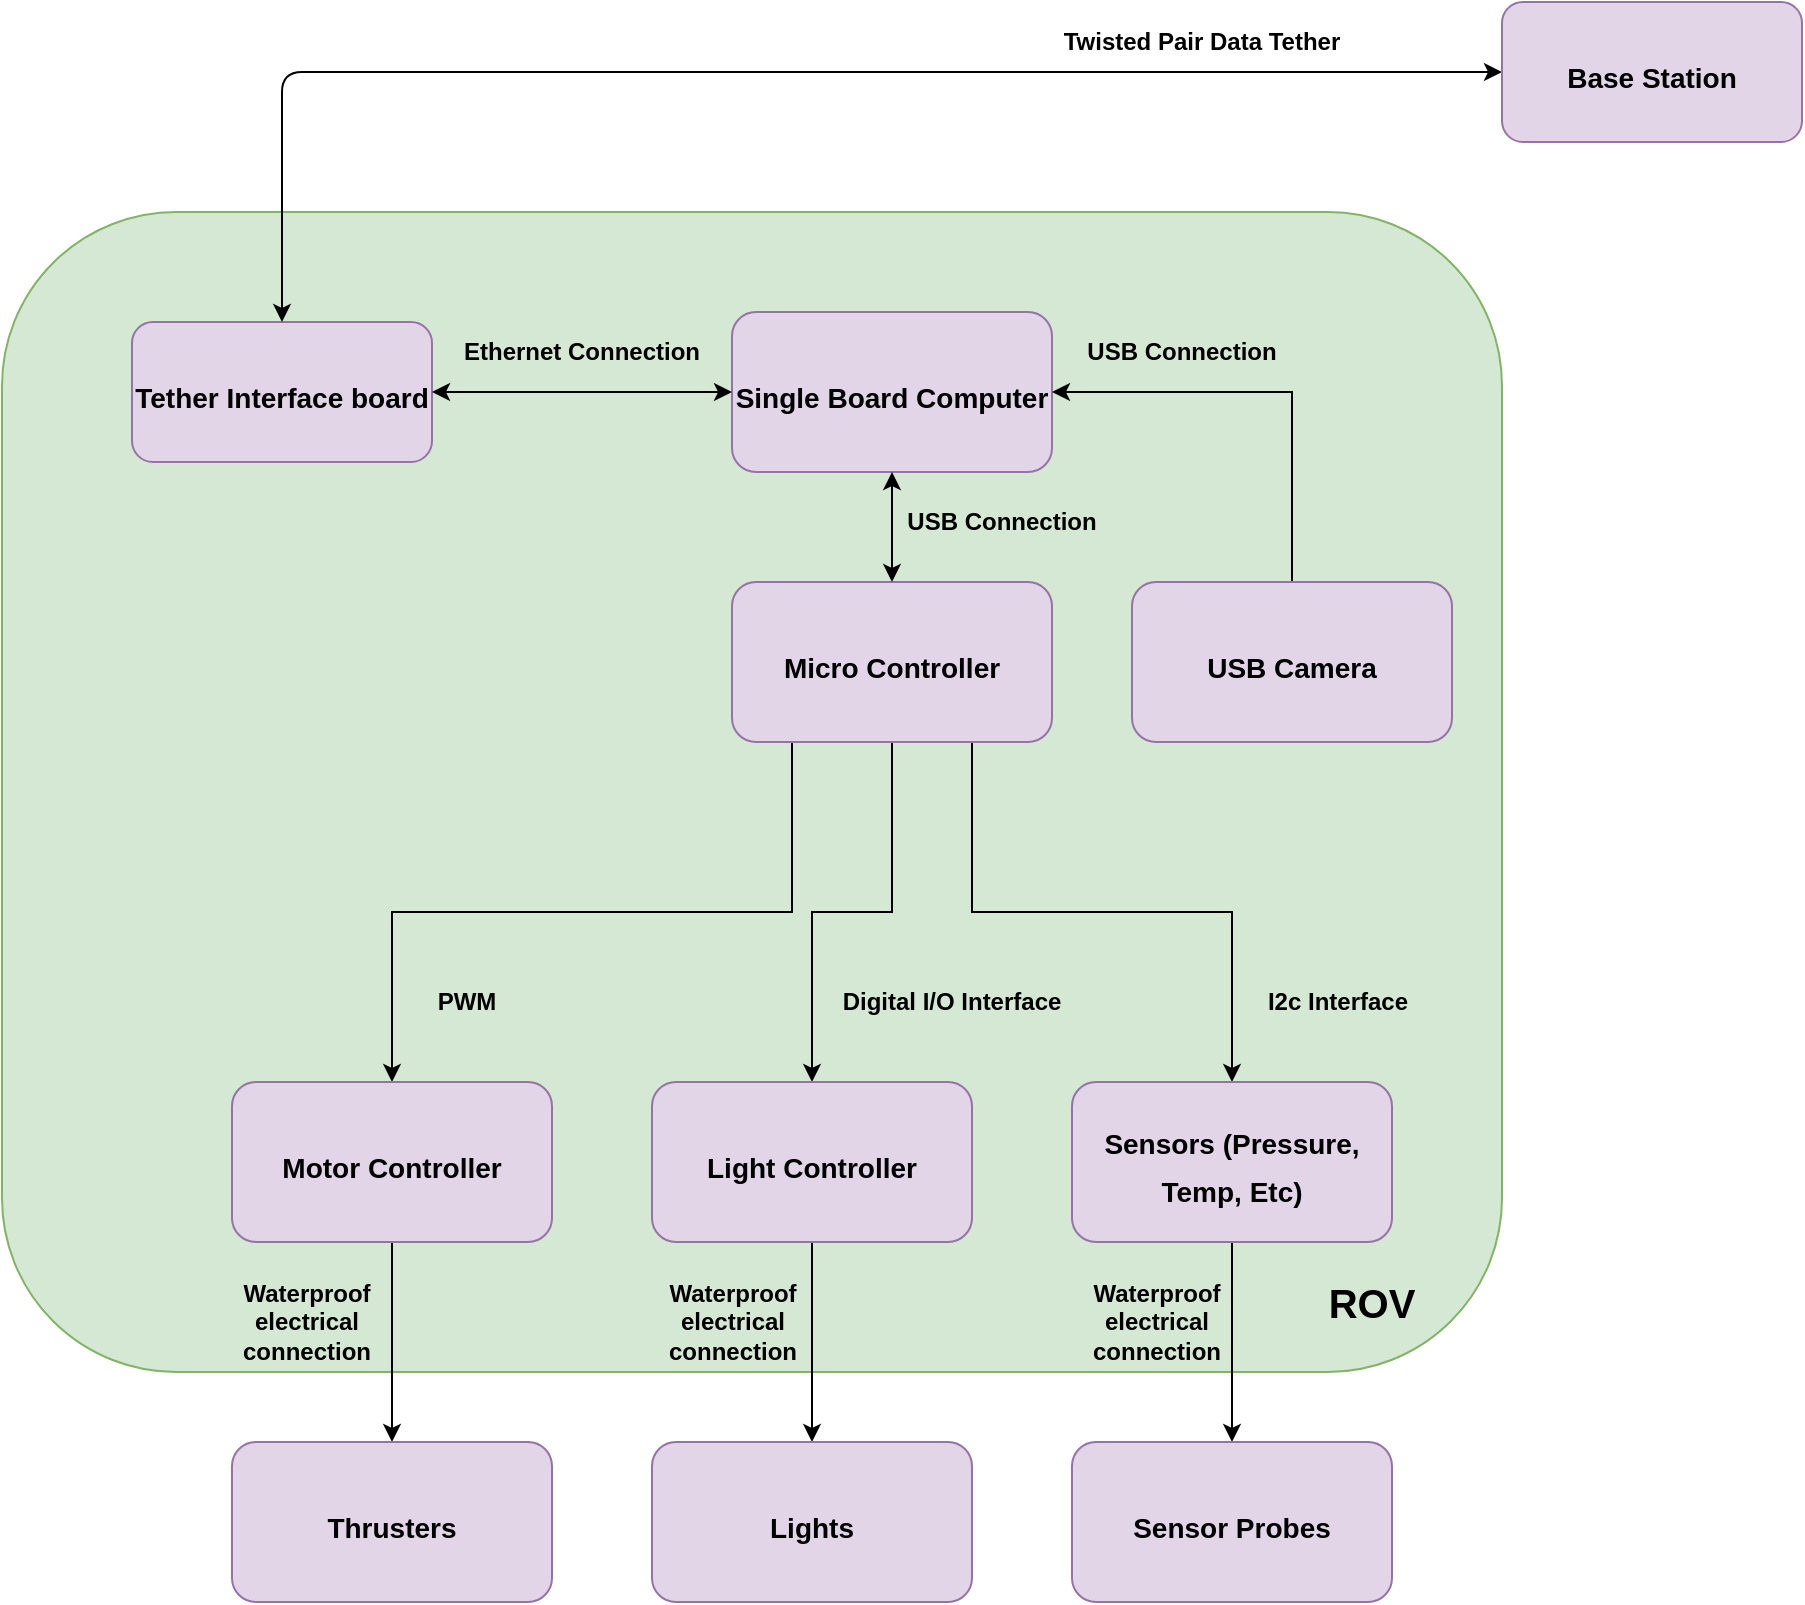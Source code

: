 <mxfile version="12.3.0" type="github" pages="1">
  <diagram id="8O14fFEL1NrA8Rd9ICKv" name="Page-1">
    <mxGraphModel dx="1422" dy="794" grid="1" gridSize="10" guides="1" tooltips="1" connect="1" arrows="1" fold="1" page="1" pageScale="1" pageWidth="1100" pageHeight="850" math="0" shadow="0">
      <root>
        <mxCell id="0"/>
        <mxCell id="1" parent="0"/>
        <mxCell id="SgkBNaZOiM6V6H04DboF-1" value="" style="rounded=1;whiteSpace=wrap;html=1;fillColor=#d5e8d4;strokeColor=#82b366;" parent="1" vertex="1">
          <mxGeometry x="175" y="135" width="750" height="580" as="geometry"/>
        </mxCell>
        <mxCell id="SgkBNaZOiM6V6H04DboF-2" value="&lt;b style=&quot;font-size: 20px;&quot;&gt;ROV&lt;/b&gt;" style="text;html=1;strokeColor=none;fillColor=none;align=center;verticalAlign=middle;whiteSpace=wrap;rounded=0;fontSize=20;" parent="1" vertex="1">
          <mxGeometry x="840" y="670" width="40" height="20" as="geometry"/>
        </mxCell>
        <mxCell id="SgkBNaZOiM6V6H04DboF-3" value="&lt;span style=&quot;font-size: 14px&quot;&gt;&lt;b&gt;Tether Interface board&lt;/b&gt;&lt;/span&gt;" style="rounded=1;whiteSpace=wrap;html=1;fillColor=#e1d5e7;fontSize=20;strokeColor=#9673a6;" parent="1" vertex="1">
          <mxGeometry x="240" y="190" width="150" height="70" as="geometry"/>
        </mxCell>
        <mxCell id="SgkBNaZOiM6V6H04DboF-4" value="" style="endArrow=classic;startArrow=classic;html=1;fontSize=20;entryX=0.5;entryY=0;entryDx=0;entryDy=0;exitX=0;exitY=0.5;exitDx=0;exitDy=0;" parent="1" source="SgkBNaZOiM6V6H04DboF-5" target="SgkBNaZOiM6V6H04DboF-3" edge="1">
          <mxGeometry width="50" height="50" relative="1" as="geometry">
            <mxPoint x="190" y="100" as="sourcePoint"/>
            <mxPoint x="240" y="70" as="targetPoint"/>
            <Array as="points">
              <mxPoint x="315" y="65"/>
            </Array>
          </mxGeometry>
        </mxCell>
        <mxCell id="SgkBNaZOiM6V6H04DboF-5" value="&lt;span style=&quot;font-size: 14px&quot;&gt;&lt;b&gt;Base Station&lt;/b&gt;&lt;/span&gt;" style="rounded=1;whiteSpace=wrap;html=1;fillColor=#e1d5e7;fontSize=20;strokeColor=#9673a6;" parent="1" vertex="1">
          <mxGeometry x="925" y="30" width="150" height="70" as="geometry"/>
        </mxCell>
        <mxCell id="SgkBNaZOiM6V6H04DboF-6" value="&lt;font style=&quot;font-size: 12px;&quot;&gt;Twisted Pair Data Tether&lt;/font&gt;" style="text;html=1;strokeColor=none;fillColor=none;align=center;verticalAlign=middle;whiteSpace=wrap;rounded=0;fontSize=12;fontStyle=1" parent="1" vertex="1">
          <mxGeometry x="670" y="40" width="210" height="20" as="geometry"/>
        </mxCell>
        <mxCell id="SgkBNaZOiM6V6H04DboF-7" value="&lt;font style=&quot;font-size: 14px&quot;&gt;Single Board Computer&lt;/font&gt;" style="rounded=1;whiteSpace=wrap;html=1;fillColor=#e1d5e7;fontSize=20;strokeColor=#9673a6;fontStyle=1" parent="1" vertex="1">
          <mxGeometry x="540" y="185" width="160" height="80" as="geometry"/>
        </mxCell>
        <mxCell id="SgkBNaZOiM6V6H04DboF-11" value="Ethernet Connection" style="text;html=1;strokeColor=none;fillColor=none;align=center;verticalAlign=middle;whiteSpace=wrap;rounded=0;fontSize=12;fontStyle=1" parent="1" vertex="1">
          <mxGeometry x="405" y="195" width="120" height="20" as="geometry"/>
        </mxCell>
        <mxCell id="d-boy_t6QIbuKJoi7jPZ-6" style="edgeStyle=orthogonalEdgeStyle;rounded=0;orthogonalLoop=1;jettySize=auto;html=1;exitX=0.25;exitY=1;exitDx=0;exitDy=0;entryX=0.5;entryY=0;entryDx=0;entryDy=0;" parent="1" source="d-boy_t6QIbuKJoi7jPZ-1" target="d-boy_t6QIbuKJoi7jPZ-3" edge="1">
          <mxGeometry relative="1" as="geometry">
            <Array as="points">
              <mxPoint x="570" y="400"/>
              <mxPoint x="570" y="485"/>
              <mxPoint x="370" y="485"/>
            </Array>
          </mxGeometry>
        </mxCell>
        <mxCell id="d-boy_t6QIbuKJoi7jPZ-9" style="edgeStyle=orthogonalEdgeStyle;rounded=0;orthogonalLoop=1;jettySize=auto;html=1;exitX=0.75;exitY=1;exitDx=0;exitDy=0;" parent="1" source="d-boy_t6QIbuKJoi7jPZ-1" target="d-boy_t6QIbuKJoi7jPZ-5" edge="1">
          <mxGeometry relative="1" as="geometry"/>
        </mxCell>
        <mxCell id="d-boy_t6QIbuKJoi7jPZ-15" style="edgeStyle=orthogonalEdgeStyle;rounded=0;orthogonalLoop=1;jettySize=auto;html=1;exitX=0.5;exitY=1;exitDx=0;exitDy=0;" parent="1" source="d-boy_t6QIbuKJoi7jPZ-1" target="d-boy_t6QIbuKJoi7jPZ-4" edge="1">
          <mxGeometry relative="1" as="geometry"/>
        </mxCell>
        <mxCell id="d-boy_t6QIbuKJoi7jPZ-1" value="&lt;font style=&quot;font-size: 14px&quot;&gt;Micro Controller&lt;/font&gt;" style="rounded=1;whiteSpace=wrap;html=1;fillColor=#e1d5e7;fontSize=20;strokeColor=#9673a6;fontStyle=1" parent="1" vertex="1">
          <mxGeometry x="540" y="320" width="160" height="80" as="geometry"/>
        </mxCell>
        <mxCell id="d-boy_t6QIbuKJoi7jPZ-2" value="" style="endArrow=classic;startArrow=classic;html=1;entryX=0.5;entryY=1;entryDx=0;entryDy=0;" parent="1" source="d-boy_t6QIbuKJoi7jPZ-1" target="SgkBNaZOiM6V6H04DboF-7" edge="1">
          <mxGeometry width="50" height="50" relative="1" as="geometry">
            <mxPoint x="30" y="580" as="sourcePoint"/>
            <mxPoint x="80" y="530" as="targetPoint"/>
          </mxGeometry>
        </mxCell>
        <mxCell id="d-boy_t6QIbuKJoi7jPZ-28" style="edgeStyle=orthogonalEdgeStyle;rounded=0;orthogonalLoop=1;jettySize=auto;html=1;exitX=0.5;exitY=1;exitDx=0;exitDy=0;fontSize=12;" parent="1" source="d-boy_t6QIbuKJoi7jPZ-3" target="d-boy_t6QIbuKJoi7jPZ-27" edge="1">
          <mxGeometry relative="1" as="geometry"/>
        </mxCell>
        <mxCell id="d-boy_t6QIbuKJoi7jPZ-3" value="&lt;font style=&quot;font-size: 14px&quot;&gt;Motor Controller&lt;/font&gt;" style="rounded=1;whiteSpace=wrap;html=1;fillColor=#e1d5e7;fontSize=20;strokeColor=#9673a6;fontStyle=1" parent="1" vertex="1">
          <mxGeometry x="290" y="570" width="160" height="80" as="geometry"/>
        </mxCell>
        <mxCell id="d-boy_t6QIbuKJoi7jPZ-30" style="edgeStyle=orthogonalEdgeStyle;rounded=0;orthogonalLoop=1;jettySize=auto;html=1;exitX=0.5;exitY=1;exitDx=0;exitDy=0;fontSize=12;" parent="1" source="d-boy_t6QIbuKJoi7jPZ-4" target="d-boy_t6QIbuKJoi7jPZ-29" edge="1">
          <mxGeometry relative="1" as="geometry"/>
        </mxCell>
        <mxCell id="d-boy_t6QIbuKJoi7jPZ-4" value="&lt;font style=&quot;font-size: 14px&quot;&gt;Light Controller&lt;/font&gt;" style="rounded=1;whiteSpace=wrap;html=1;fillColor=#e1d5e7;fontSize=20;strokeColor=#9673a6;fontStyle=1" parent="1" vertex="1">
          <mxGeometry x="500" y="570" width="160" height="80" as="geometry"/>
        </mxCell>
        <mxCell id="d-boy_t6QIbuKJoi7jPZ-33" style="edgeStyle=orthogonalEdgeStyle;rounded=0;orthogonalLoop=1;jettySize=auto;html=1;exitX=0.5;exitY=1;exitDx=0;exitDy=0;fontSize=12;" parent="1" source="d-boy_t6QIbuKJoi7jPZ-5" target="d-boy_t6QIbuKJoi7jPZ-32" edge="1">
          <mxGeometry relative="1" as="geometry"/>
        </mxCell>
        <mxCell id="d-boy_t6QIbuKJoi7jPZ-5" value="&lt;font style=&quot;font-size: 14px&quot;&gt;Sensors (Pressure, Temp, Etc)&lt;/font&gt;" style="rounded=1;whiteSpace=wrap;html=1;fillColor=#e1d5e7;fontSize=20;strokeColor=#9673a6;fontStyle=1" parent="1" vertex="1">
          <mxGeometry x="710" y="570" width="160" height="80" as="geometry"/>
        </mxCell>
        <mxCell id="d-boy_t6QIbuKJoi7jPZ-16" value="&lt;b&gt;PWM&lt;/b&gt;" style="text;html=1;strokeColor=none;fillColor=none;align=center;verticalAlign=middle;whiteSpace=wrap;rounded=0;" parent="1" vertex="1">
          <mxGeometry x="355" y="520" width="105" height="20" as="geometry"/>
        </mxCell>
        <mxCell id="d-boy_t6QIbuKJoi7jPZ-18" value="&lt;b&gt;Digital I/O Interface&lt;/b&gt;" style="text;html=1;strokeColor=none;fillColor=none;align=center;verticalAlign=middle;whiteSpace=wrap;rounded=0;" parent="1" vertex="1">
          <mxGeometry x="590" y="520" width="120" height="20" as="geometry"/>
        </mxCell>
        <mxCell id="d-boy_t6QIbuKJoi7jPZ-19" value="&lt;b&gt;I2c Interface&lt;/b&gt;" style="text;html=1;strokeColor=none;fillColor=none;align=center;verticalAlign=middle;whiteSpace=wrap;rounded=0;" parent="1" vertex="1">
          <mxGeometry x="783" y="520" width="120" height="20" as="geometry"/>
        </mxCell>
        <mxCell id="d-boy_t6QIbuKJoi7jPZ-35" style="edgeStyle=orthogonalEdgeStyle;rounded=0;orthogonalLoop=1;jettySize=auto;html=1;exitX=0.5;exitY=0;exitDx=0;exitDy=0;entryX=1;entryY=0.5;entryDx=0;entryDy=0;fontSize=12;" parent="1" source="d-boy_t6QIbuKJoi7jPZ-20" target="SgkBNaZOiM6V6H04DboF-7" edge="1">
          <mxGeometry relative="1" as="geometry"/>
        </mxCell>
        <mxCell id="d-boy_t6QIbuKJoi7jPZ-20" value="&lt;font style=&quot;font-size: 14px&quot;&gt;USB Camera&lt;/font&gt;" style="rounded=1;whiteSpace=wrap;html=1;fillColor=#e1d5e7;fontSize=20;strokeColor=#9673a6;fontStyle=1" parent="1" vertex="1">
          <mxGeometry x="740" y="320" width="160" height="80" as="geometry"/>
        </mxCell>
        <mxCell id="d-boy_t6QIbuKJoi7jPZ-24" value="&lt;b&gt;USB Connection&lt;/b&gt;" style="text;html=1;strokeColor=none;fillColor=none;align=center;verticalAlign=middle;whiteSpace=wrap;rounded=0;" parent="1" vertex="1">
          <mxGeometry x="700" y="195" width="130" height="20" as="geometry"/>
        </mxCell>
        <mxCell id="d-boy_t6QIbuKJoi7jPZ-27" value="&lt;font style=&quot;font-size: 14px&quot;&gt;Thrusters&lt;/font&gt;" style="rounded=1;whiteSpace=wrap;html=1;fillColor=#e1d5e7;fontSize=20;strokeColor=#9673a6;fontStyle=1" parent="1" vertex="1">
          <mxGeometry x="290" y="750" width="160" height="80" as="geometry"/>
        </mxCell>
        <mxCell id="d-boy_t6QIbuKJoi7jPZ-29" value="&lt;font style=&quot;font-size: 14px&quot;&gt;Lights&lt;/font&gt;" style="rounded=1;whiteSpace=wrap;html=1;fillColor=#e1d5e7;fontSize=20;strokeColor=#9673a6;fontStyle=1" parent="1" vertex="1">
          <mxGeometry x="500" y="750" width="160" height="80" as="geometry"/>
        </mxCell>
        <mxCell id="d-boy_t6QIbuKJoi7jPZ-32" value="&lt;font style=&quot;font-size: 14px&quot;&gt;Sensor Probes&lt;/font&gt;" style="rounded=1;whiteSpace=wrap;html=1;fillColor=#e1d5e7;fontSize=20;strokeColor=#9673a6;fontStyle=1" parent="1" vertex="1">
          <mxGeometry x="710" y="750" width="160" height="80" as="geometry"/>
        </mxCell>
        <mxCell id="d-boy_t6QIbuKJoi7jPZ-34" value="&lt;b&gt;USB Connection&lt;/b&gt;" style="text;html=1;strokeColor=none;fillColor=none;align=center;verticalAlign=middle;whiteSpace=wrap;rounded=0;" parent="1" vertex="1">
          <mxGeometry x="610" y="280" width="130" height="20" as="geometry"/>
        </mxCell>
        <mxCell id="d-boy_t6QIbuKJoi7jPZ-36" value="" style="endArrow=classic;startArrow=classic;html=1;fontSize=12;exitX=1;exitY=0.5;exitDx=0;exitDy=0;entryX=0;entryY=0.5;entryDx=0;entryDy=0;" parent="1" source="SgkBNaZOiM6V6H04DboF-3" target="SgkBNaZOiM6V6H04DboF-7" edge="1">
          <mxGeometry width="50" height="50" relative="1" as="geometry">
            <mxPoint x="70" y="450" as="sourcePoint"/>
            <mxPoint x="120" y="400" as="targetPoint"/>
          </mxGeometry>
        </mxCell>
        <mxCell id="d-boy_t6QIbuKJoi7jPZ-37" value="&lt;b&gt;Waterproof electrical connection&lt;/b&gt;" style="text;html=1;strokeColor=none;fillColor=none;align=center;verticalAlign=middle;whiteSpace=wrap;rounded=0;" parent="1" vertex="1">
          <mxGeometry x="275" y="680" width="105" height="20" as="geometry"/>
        </mxCell>
        <mxCell id="d-boy_t6QIbuKJoi7jPZ-38" value="&lt;b&gt;Waterproof electrical connection&lt;/b&gt;" style="text;html=1;strokeColor=none;fillColor=none;align=center;verticalAlign=middle;whiteSpace=wrap;rounded=0;" parent="1" vertex="1">
          <mxGeometry x="487.5" y="680" width="105" height="20" as="geometry"/>
        </mxCell>
        <mxCell id="d-boy_t6QIbuKJoi7jPZ-39" value="&lt;b&gt;Waterproof electrical connection&lt;/b&gt;" style="text;html=1;strokeColor=none;fillColor=none;align=center;verticalAlign=middle;whiteSpace=wrap;rounded=0;" parent="1" vertex="1">
          <mxGeometry x="700" y="680" width="105" height="20" as="geometry"/>
        </mxCell>
      </root>
    </mxGraphModel>
  </diagram>
</mxfile>
